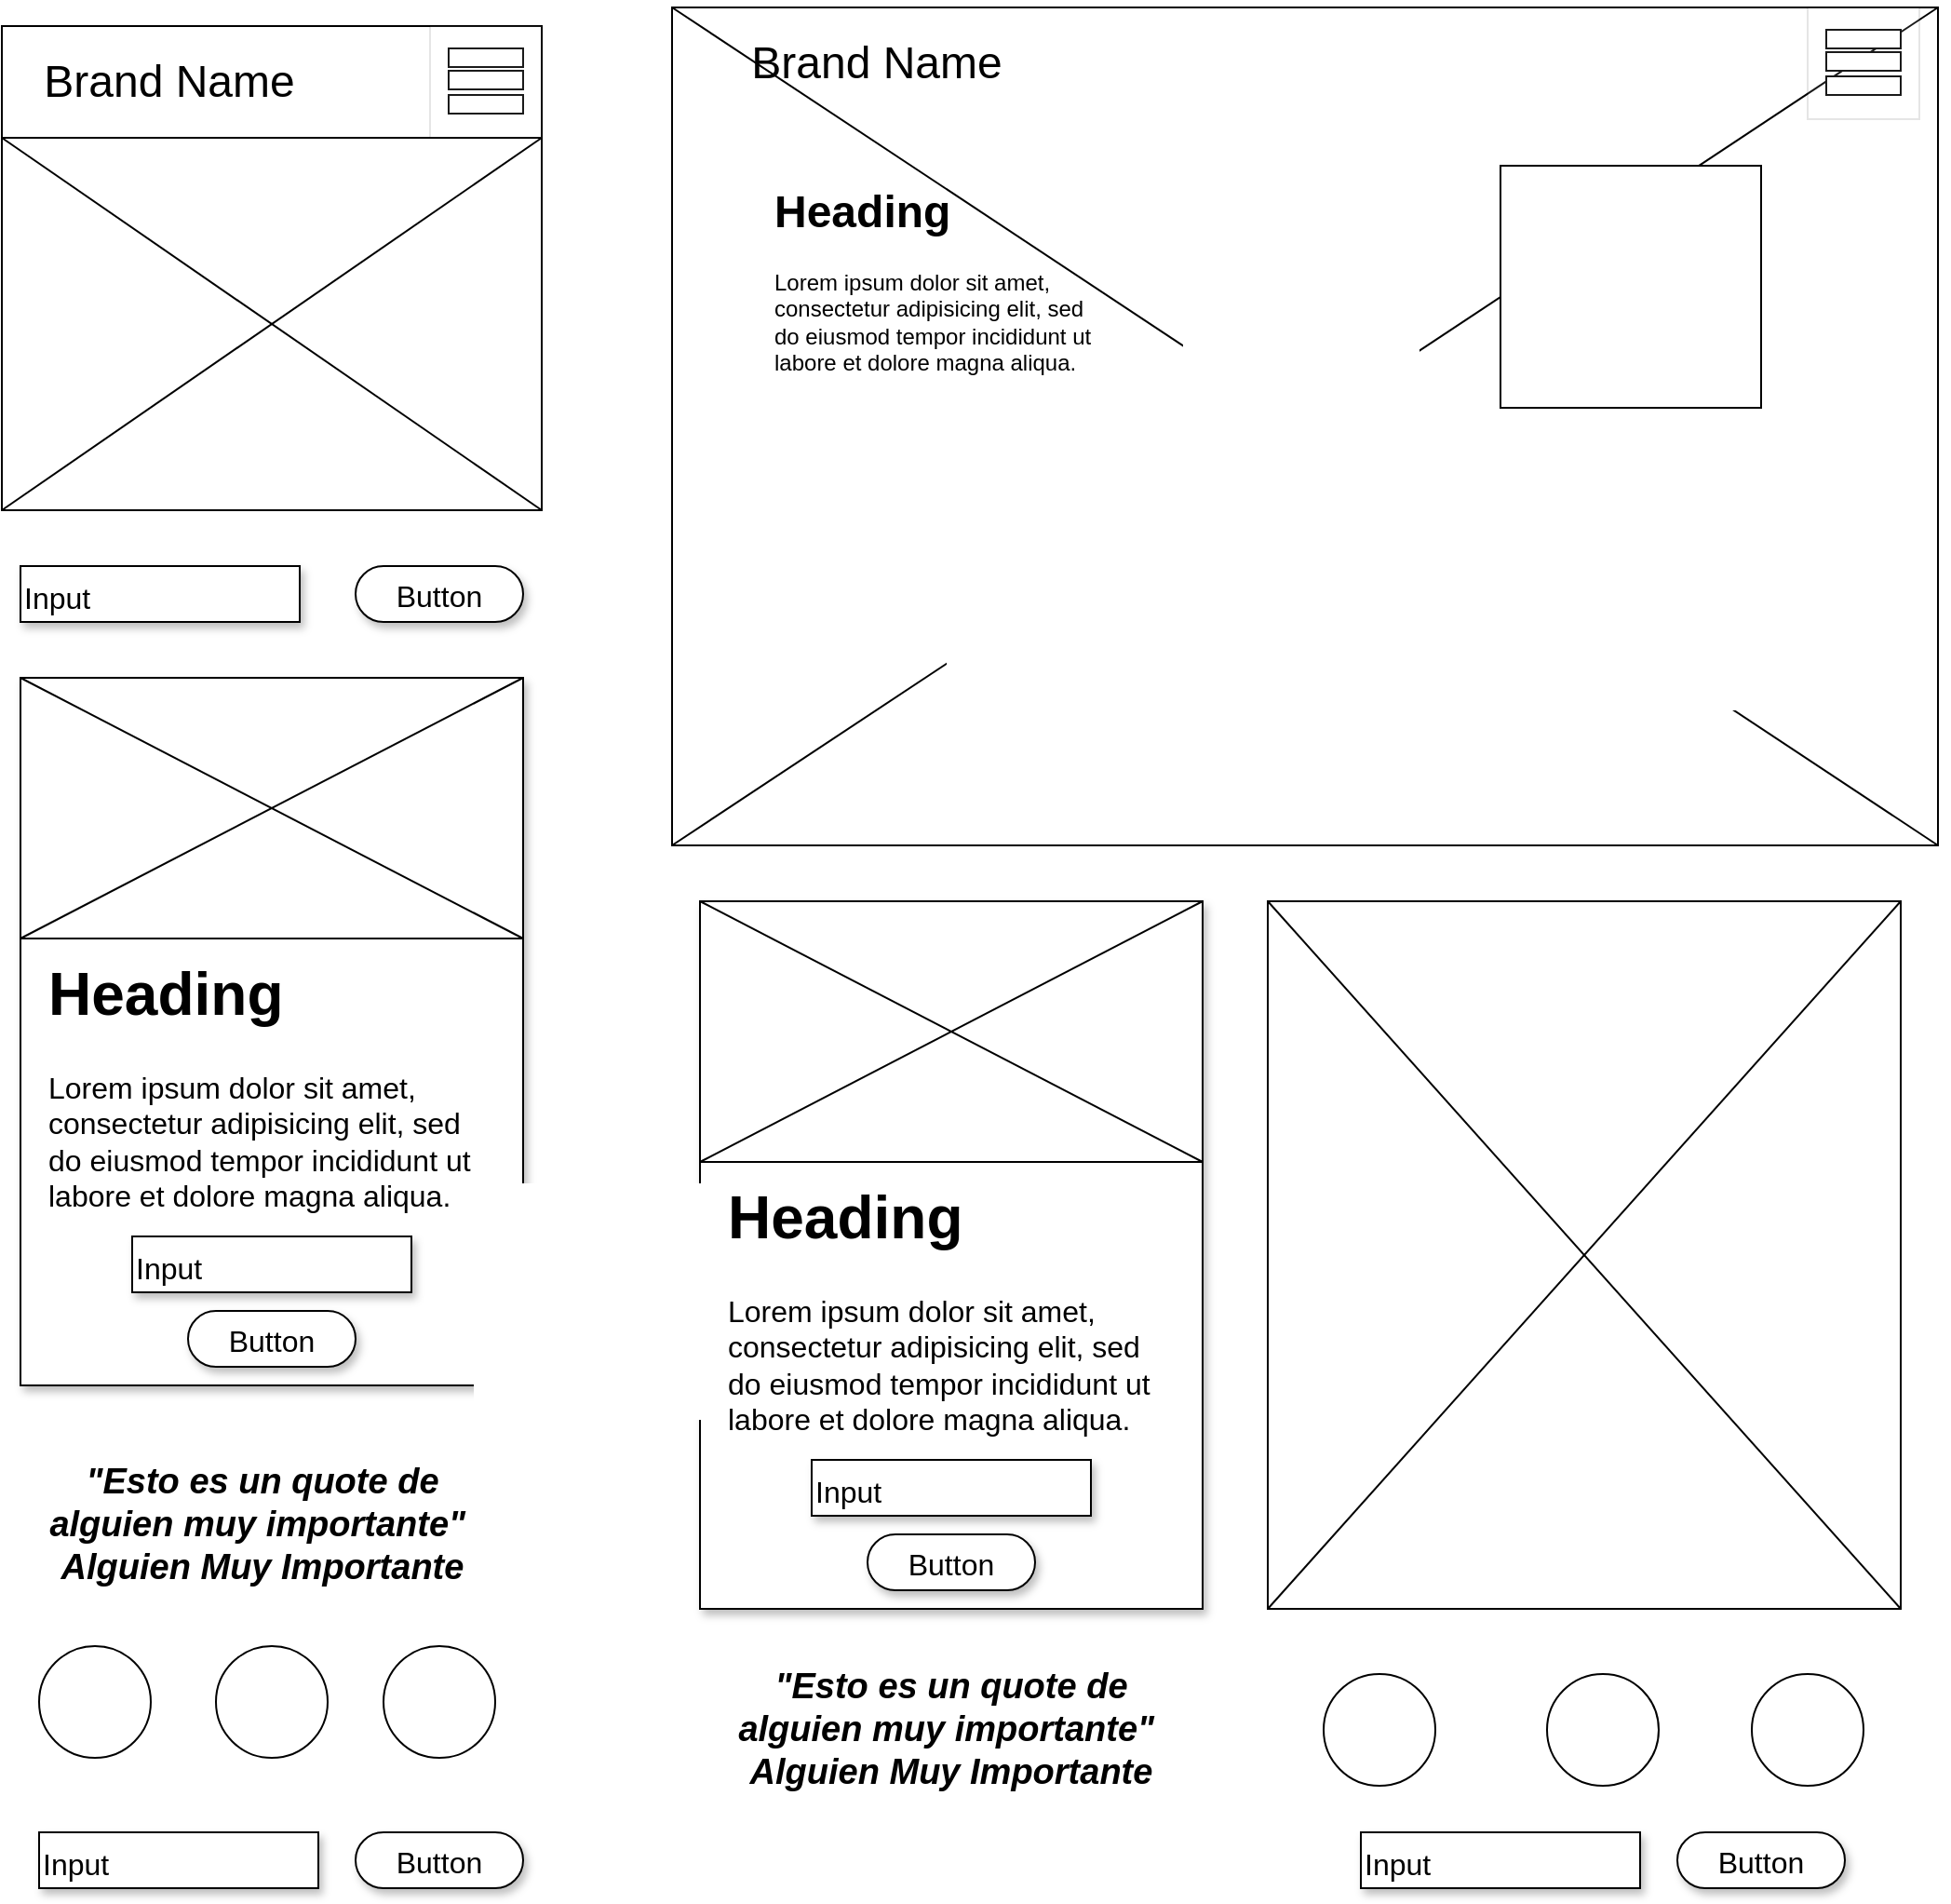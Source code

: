 <mxfile version="14.2.7" type="device"><diagram id="aslhxc_lb8tebJ6iHLKU" name="Page-1"><mxGraphModel dx="1221" dy="645" grid="1" gridSize="10" guides="1" tooltips="1" connect="1" arrows="1" fold="1" page="1" pageScale="1" pageWidth="827" pageHeight="1169" math="0" shadow="0"><root><mxCell id="0"/><mxCell id="1" parent="0"/><mxCell id="dHZ7W6y2lu--L34PJnIy-1" value="" style="rounded=0;whiteSpace=wrap;html=1;shadow=1;glass=0;sketch=0;fontSize=16;align=center;" vertex="1" parent="1"><mxGeometry x="415" y="510" width="270" height="380" as="geometry"/></mxCell><mxCell id="dHZ7W6y2lu--L34PJnIy-2" value="" style="rounded=0;whiteSpace=wrap;html=1;" vertex="1" parent="1"><mxGeometry x="40" y="40" width="290" height="60" as="geometry"/></mxCell><mxCell id="dHZ7W6y2lu--L34PJnIy-3" value="Brand Name" style="text;html=1;strokeColor=none;fillColor=none;align=center;verticalAlign=middle;whiteSpace=wrap;rounded=0;fontSize=24;" vertex="1" parent="1"><mxGeometry x="50" y="60" width="160" height="20" as="geometry"/></mxCell><mxCell id="dHZ7W6y2lu--L34PJnIy-4" value="" style="group" vertex="1" connectable="0" parent="1"><mxGeometry x="40" y="100" width="290" height="200" as="geometry"/></mxCell><mxCell id="dHZ7W6y2lu--L34PJnIy-5" value="" style="rounded=0;whiteSpace=wrap;html=1;fontSize=24;" vertex="1" parent="dHZ7W6y2lu--L34PJnIy-4"><mxGeometry width="290" height="200" as="geometry"/></mxCell><mxCell id="dHZ7W6y2lu--L34PJnIy-6" value="" style="endArrow=none;html=1;fontSize=24;entryX=1;entryY=0;entryDx=0;entryDy=0;exitX=0;exitY=1;exitDx=0;exitDy=0;" edge="1" parent="dHZ7W6y2lu--L34PJnIy-4" source="dHZ7W6y2lu--L34PJnIy-5" target="dHZ7W6y2lu--L34PJnIy-5"><mxGeometry width="50" height="50" relative="1" as="geometry"><mxPoint x="48.333" y="566.667" as="sourcePoint"/><mxPoint x="169.167" y="400" as="targetPoint"/></mxGeometry></mxCell><mxCell id="dHZ7W6y2lu--L34PJnIy-7" value="" style="endArrow=none;html=1;fontSize=24;exitX=0;exitY=0;exitDx=0;exitDy=0;entryX=1;entryY=1;entryDx=0;entryDy=0;" edge="1" parent="dHZ7W6y2lu--L34PJnIy-4" source="dHZ7W6y2lu--L34PJnIy-5" target="dHZ7W6y2lu--L34PJnIy-5"><mxGeometry width="50" height="50" relative="1" as="geometry"><mxPoint x="72.5" y="466.667" as="sourcePoint"/><mxPoint x="193.333" y="300" as="targetPoint"/></mxGeometry></mxCell><mxCell id="dHZ7W6y2lu--L34PJnIy-8" value="" style="group" vertex="1" connectable="0" parent="1"><mxGeometry x="270" y="40" width="60" height="60" as="geometry"/></mxCell><mxCell id="dHZ7W6y2lu--L34PJnIy-9" value="" style="rounded=0;whiteSpace=wrap;html=1;container=0;" vertex="1" parent="dHZ7W6y2lu--L34PJnIy-8"><mxGeometry x="10" y="12" width="40" height="10" as="geometry"/></mxCell><mxCell id="dHZ7W6y2lu--L34PJnIy-10" value="" style="rounded=0;whiteSpace=wrap;html=1;container=0;" vertex="1" parent="dHZ7W6y2lu--L34PJnIy-8"><mxGeometry x="10" y="24" width="40" height="10" as="geometry"/></mxCell><mxCell id="dHZ7W6y2lu--L34PJnIy-11" value="" style="rounded=0;whiteSpace=wrap;html=1;container=0;" vertex="1" parent="dHZ7W6y2lu--L34PJnIy-8"><mxGeometry x="10" y="37" width="40" height="10" as="geometry"/></mxCell><mxCell id="dHZ7W6y2lu--L34PJnIy-12" value="" style="rounded=0;whiteSpace=wrap;html=1;fontSize=24;opacity=10;container=0;" vertex="1" parent="dHZ7W6y2lu--L34PJnIy-8"><mxGeometry width="60" height="60" as="geometry"/></mxCell><mxCell id="dHZ7W6y2lu--L34PJnIy-13" value="&lt;font style=&quot;font-size: 16px&quot;&gt;Input&lt;/font&gt;" style="rounded=0;whiteSpace=wrap;html=1;fontSize=24;shadow=1;sketch=0;align=left;" vertex="1" parent="1"><mxGeometry x="50" y="330" width="150" height="30" as="geometry"/></mxCell><mxCell id="dHZ7W6y2lu--L34PJnIy-14" value="&lt;font style=&quot;font-size: 16px;&quot;&gt;Button&lt;/font&gt;" style="rounded=1;whiteSpace=wrap;html=1;shadow=1;sketch=0;fontSize=16;glass=0;arcSize=50;align=center;verticalAlign=middle;spacingTop=1;" vertex="1" parent="1"><mxGeometry x="230" y="330" width="90" height="30" as="geometry"/></mxCell><mxCell id="dHZ7W6y2lu--L34PJnIy-15" value="" style="group;rounded=1;shadow=1;glass=0;sketch=0;fontSize=16;align=center;" vertex="1" connectable="0" parent="1"><mxGeometry x="415" y="510" width="270" height="140" as="geometry"/></mxCell><mxCell id="dHZ7W6y2lu--L34PJnIy-16" value="" style="rounded=0;whiteSpace=wrap;html=1;fontSize=24;" vertex="1" parent="dHZ7W6y2lu--L34PJnIy-15"><mxGeometry width="270" height="140" as="geometry"/></mxCell><mxCell id="dHZ7W6y2lu--L34PJnIy-17" value="" style="endArrow=none;html=1;fontSize=24;entryX=1;entryY=0;entryDx=0;entryDy=0;exitX=0;exitY=1;exitDx=0;exitDy=0;" edge="1" parent="dHZ7W6y2lu--L34PJnIy-15" source="dHZ7W6y2lu--L34PJnIy-16" target="dHZ7W6y2lu--L34PJnIy-16"><mxGeometry width="50" height="50" relative="1" as="geometry"><mxPoint x="45.0" y="396.667" as="sourcePoint"/><mxPoint x="157.5" y="280" as="targetPoint"/></mxGeometry></mxCell><mxCell id="dHZ7W6y2lu--L34PJnIy-18" value="" style="endArrow=none;html=1;fontSize=24;exitX=0;exitY=0;exitDx=0;exitDy=0;entryX=1;entryY=1;entryDx=0;entryDy=0;" edge="1" parent="dHZ7W6y2lu--L34PJnIy-15" source="dHZ7W6y2lu--L34PJnIy-16" target="dHZ7W6y2lu--L34PJnIy-16"><mxGeometry width="50" height="50" relative="1" as="geometry"><mxPoint x="67.5" y="326.667" as="sourcePoint"/><mxPoint x="180.0" y="210" as="targetPoint"/></mxGeometry></mxCell><mxCell id="dHZ7W6y2lu--L34PJnIy-19" value="&lt;h1&gt;Heading&lt;/h1&gt;&lt;p&gt;Lorem ipsum dolor sit amet, consectetur adipisicing elit, sed do eiusmod tempor incididunt ut labore et dolore magna aliqua.&lt;/p&gt;" style="text;html=1;strokeColor=none;fillColor=none;spacing=5;spacingTop=-20;whiteSpace=wrap;overflow=hidden;rounded=0;shadow=1;glass=0;sketch=0;fontSize=16;align=left;" vertex="1" parent="1"><mxGeometry x="425" y="650" width="250" height="150" as="geometry"/></mxCell><mxCell id="dHZ7W6y2lu--L34PJnIy-20" value="&lt;font style=&quot;font-size: 16px&quot;&gt;Input&lt;/font&gt;" style="rounded=0;whiteSpace=wrap;html=1;fontSize=24;shadow=1;sketch=0;align=left;" vertex="1" parent="1"><mxGeometry x="475" y="810" width="150" height="30" as="geometry"/></mxCell><mxCell id="dHZ7W6y2lu--L34PJnIy-21" value="&lt;font style=&quot;font-size: 16px;&quot;&gt;Button&lt;/font&gt;" style="rounded=1;whiteSpace=wrap;html=1;shadow=1;sketch=0;fontSize=16;glass=0;arcSize=50;align=center;verticalAlign=middle;spacingTop=1;" vertex="1" parent="1"><mxGeometry x="505" y="850" width="90" height="30" as="geometry"/></mxCell><mxCell id="dHZ7W6y2lu--L34PJnIy-22" value="" style="group;rounded=1;shadow=1;glass=0;sketch=0;fontSize=16;align=left;" vertex="1" connectable="0" parent="1"><mxGeometry x="400" y="30" width="680" height="450" as="geometry"/></mxCell><mxCell id="dHZ7W6y2lu--L34PJnIy-23" value="" style="rounded=0;whiteSpace=wrap;html=1;fontSize=24;" vertex="1" parent="dHZ7W6y2lu--L34PJnIy-22"><mxGeometry width="680.0" height="450" as="geometry"/></mxCell><mxCell id="dHZ7W6y2lu--L34PJnIy-24" value="" style="endArrow=none;html=1;fontSize=24;entryX=1;entryY=0;entryDx=0;entryDy=0;exitX=0;exitY=1;exitDx=0;exitDy=0;" edge="1" parent="dHZ7W6y2lu--L34PJnIy-22" source="dHZ7W6y2lu--L34PJnIy-23" target="dHZ7W6y2lu--L34PJnIy-23"><mxGeometry width="50" height="50" relative="1" as="geometry"><mxPoint x="113.333" y="1275.0" as="sourcePoint"/><mxPoint x="396.667" y="900" as="targetPoint"/></mxGeometry></mxCell><mxCell id="dHZ7W6y2lu--L34PJnIy-25" value="" style="endArrow=none;html=1;fontSize=24;exitX=0;exitY=0;exitDx=0;exitDy=0;entryX=1;entryY=1;entryDx=0;entryDy=0;" edge="1" parent="dHZ7W6y2lu--L34PJnIy-22" source="dHZ7W6y2lu--L34PJnIy-23" target="dHZ7W6y2lu--L34PJnIy-23"><mxGeometry width="50" height="50" relative="1" as="geometry"><mxPoint x="170.0" y="1050" as="sourcePoint"/><mxPoint x="453.333" y="675" as="targetPoint"/></mxGeometry></mxCell><mxCell id="dHZ7W6y2lu--L34PJnIy-27" value="" style="group;rounded=1;shadow=1;glass=0;sketch=0;fontSize=16;align=left;" vertex="1" connectable="0" parent="dHZ7W6y2lu--L34PJnIy-22"><mxGeometry x="610" width="60" height="60" as="geometry"/></mxCell><mxCell id="dHZ7W6y2lu--L34PJnIy-28" value="" style="rounded=0;whiteSpace=wrap;html=1;container=0;" vertex="1" parent="dHZ7W6y2lu--L34PJnIy-27"><mxGeometry x="10" y="12" width="40" height="10" as="geometry"/></mxCell><mxCell id="dHZ7W6y2lu--L34PJnIy-29" value="" style="rounded=0;whiteSpace=wrap;html=1;container=0;" vertex="1" parent="dHZ7W6y2lu--L34PJnIy-27"><mxGeometry x="10" y="24" width="40" height="10" as="geometry"/></mxCell><mxCell id="dHZ7W6y2lu--L34PJnIy-30" value="" style="rounded=0;whiteSpace=wrap;html=1;container=0;" vertex="1" parent="dHZ7W6y2lu--L34PJnIy-27"><mxGeometry x="10" y="37" width="40" height="10" as="geometry"/></mxCell><mxCell id="dHZ7W6y2lu--L34PJnIy-31" value="" style="rounded=0;whiteSpace=wrap;html=1;fontSize=24;opacity=10;container=0;" vertex="1" parent="dHZ7W6y2lu--L34PJnIy-27"><mxGeometry width="60" height="60" as="geometry"/></mxCell><mxCell id="dHZ7W6y2lu--L34PJnIy-32" value="Brand Name" style="text;html=1;strokeColor=none;fillColor=none;align=center;verticalAlign=middle;whiteSpace=wrap;rounded=0;fontSize=24;" vertex="1" parent="dHZ7W6y2lu--L34PJnIy-22"><mxGeometry x="30" y="20" width="160" height="20" as="geometry"/></mxCell><mxCell id="dHZ7W6y2lu--L34PJnIy-59" value="" style="rounded=0;whiteSpace=wrap;html=1;rotation=-90;" vertex="1" parent="dHZ7W6y2lu--L34PJnIy-22"><mxGeometry x="450" y="80" width="130" height="140" as="geometry"/></mxCell><mxCell id="dHZ7W6y2lu--L34PJnIy-60" value="&lt;h1&gt;Heading&lt;/h1&gt;&lt;p&gt;Lorem ipsum dolor sit amet, consectetur adipisicing elit, sed do eiusmod tempor incididunt ut labore et dolore magna aliqua.&lt;/p&gt;" style="text;html=1;strokeColor=none;fillColor=none;spacing=5;spacingTop=-20;whiteSpace=wrap;overflow=hidden;rounded=0;" vertex="1" parent="dHZ7W6y2lu--L34PJnIy-22"><mxGeometry x="50" y="90" width="190" height="120" as="geometry"/></mxCell><mxCell id="dHZ7W6y2lu--L34PJnIy-34" value="" style="group;rounded=1;shadow=1;glass=0;sketch=0;fontSize=16;align=left;" vertex="1" connectable="0" parent="1"><mxGeometry x="720" y="510" width="340" height="380" as="geometry"/></mxCell><mxCell id="dHZ7W6y2lu--L34PJnIy-35" value="" style="rounded=0;whiteSpace=wrap;html=1;fontSize=24;" vertex="1" parent="dHZ7W6y2lu--L34PJnIy-34"><mxGeometry width="340.0" height="380" as="geometry"/></mxCell><mxCell id="dHZ7W6y2lu--L34PJnIy-36" value="" style="endArrow=none;html=1;fontSize=24;entryX=1;entryY=0;entryDx=0;entryDy=0;exitX=0;exitY=1;exitDx=0;exitDy=0;" edge="1" parent="dHZ7W6y2lu--L34PJnIy-34" source="dHZ7W6y2lu--L34PJnIy-35" target="dHZ7W6y2lu--L34PJnIy-35"><mxGeometry width="50" height="50" relative="1" as="geometry"><mxPoint x="56.667" y="1076.667" as="sourcePoint"/><mxPoint x="198.333" y="760" as="targetPoint"/></mxGeometry></mxCell><mxCell id="dHZ7W6y2lu--L34PJnIy-37" value="" style="endArrow=none;html=1;fontSize=24;exitX=0;exitY=0;exitDx=0;exitDy=0;entryX=1;entryY=1;entryDx=0;entryDy=0;" edge="1" parent="dHZ7W6y2lu--L34PJnIy-34" source="dHZ7W6y2lu--L34PJnIy-35" target="dHZ7W6y2lu--L34PJnIy-35"><mxGeometry width="50" height="50" relative="1" as="geometry"><mxPoint x="85.0" y="886.667" as="sourcePoint"/><mxPoint x="226.667" y="570" as="targetPoint"/></mxGeometry></mxCell><mxCell id="dHZ7W6y2lu--L34PJnIy-38" value="" style="rounded=0;whiteSpace=wrap;html=1;shadow=1;glass=0;sketch=0;fontSize=16;align=center;" vertex="1" parent="1"><mxGeometry x="50" y="390" width="270" height="380" as="geometry"/></mxCell><mxCell id="dHZ7W6y2lu--L34PJnIy-39" value="" style="group;rounded=1;shadow=1;glass=0;sketch=0;fontSize=16;align=center;" vertex="1" connectable="0" parent="1"><mxGeometry x="50" y="390" width="270" height="140" as="geometry"/></mxCell><mxCell id="dHZ7W6y2lu--L34PJnIy-40" value="" style="rounded=0;whiteSpace=wrap;html=1;fontSize=24;" vertex="1" parent="dHZ7W6y2lu--L34PJnIy-39"><mxGeometry width="270" height="140" as="geometry"/></mxCell><mxCell id="dHZ7W6y2lu--L34PJnIy-41" value="" style="endArrow=none;html=1;fontSize=24;entryX=1;entryY=0;entryDx=0;entryDy=0;exitX=0;exitY=1;exitDx=0;exitDy=0;" edge="1" parent="dHZ7W6y2lu--L34PJnIy-39" source="dHZ7W6y2lu--L34PJnIy-40" target="dHZ7W6y2lu--L34PJnIy-40"><mxGeometry width="50" height="50" relative="1" as="geometry"><mxPoint x="45.0" y="396.667" as="sourcePoint"/><mxPoint x="157.5" y="280" as="targetPoint"/></mxGeometry></mxCell><mxCell id="dHZ7W6y2lu--L34PJnIy-42" value="" style="endArrow=none;html=1;fontSize=24;exitX=0;exitY=0;exitDx=0;exitDy=0;entryX=1;entryY=1;entryDx=0;entryDy=0;" edge="1" parent="dHZ7W6y2lu--L34PJnIy-39" source="dHZ7W6y2lu--L34PJnIy-40" target="dHZ7W6y2lu--L34PJnIy-40"><mxGeometry width="50" height="50" relative="1" as="geometry"><mxPoint x="67.5" y="326.667" as="sourcePoint"/><mxPoint x="180.0" y="210" as="targetPoint"/></mxGeometry></mxCell><mxCell id="dHZ7W6y2lu--L34PJnIy-43" value="&lt;h1&gt;Heading&lt;/h1&gt;&lt;p&gt;Lorem ipsum dolor sit amet, consectetur adipisicing elit, sed do eiusmod tempor incididunt ut labore et dolore magna aliqua.&lt;/p&gt;" style="text;html=1;strokeColor=none;fillColor=none;spacing=5;spacingTop=-20;whiteSpace=wrap;overflow=hidden;rounded=0;shadow=1;glass=0;sketch=0;fontSize=16;align=left;" vertex="1" parent="1"><mxGeometry x="60" y="530" width="250" height="150" as="geometry"/></mxCell><mxCell id="dHZ7W6y2lu--L34PJnIy-44" value="&lt;font style=&quot;font-size: 16px&quot;&gt;Input&lt;/font&gt;" style="rounded=0;whiteSpace=wrap;html=1;fontSize=24;shadow=1;sketch=0;align=left;" vertex="1" parent="1"><mxGeometry x="110" y="690" width="150" height="30" as="geometry"/></mxCell><mxCell id="dHZ7W6y2lu--L34PJnIy-45" value="&lt;font style=&quot;font-size: 16px;&quot;&gt;Button&lt;/font&gt;" style="rounded=1;whiteSpace=wrap;html=1;shadow=1;sketch=0;fontSize=16;glass=0;arcSize=50;align=center;verticalAlign=middle;spacingTop=1;" vertex="1" parent="1"><mxGeometry x="140" y="730" width="90" height="30" as="geometry"/></mxCell><mxCell id="dHZ7W6y2lu--L34PJnIy-46" value="&quot;Esto es un quote de alguien muy importante&quot;&amp;nbsp;&lt;br style=&quot;font-size: 19px;&quot;&gt;Alguien Muy Importante" style="text;html=1;strokeColor=none;fillColor=none;align=center;verticalAlign=middle;whiteSpace=wrap;rounded=0;shadow=1;glass=0;sketch=0;fontSize=19;fontStyle=3" vertex="1" parent="1"><mxGeometry x="60" y="810" width="240" height="70" as="geometry"/></mxCell><mxCell id="dHZ7W6y2lu--L34PJnIy-47" value="" style="ellipse;whiteSpace=wrap;html=1;aspect=fixed;rounded=1;shadow=0;glass=0;sketch=0;fontSize=19;align=left;" vertex="1" parent="1"><mxGeometry x="60" y="910" width="60" height="60" as="geometry"/></mxCell><mxCell id="dHZ7W6y2lu--L34PJnIy-48" value="" style="ellipse;whiteSpace=wrap;html=1;aspect=fixed;rounded=1;shadow=0;glass=0;sketch=0;fontSize=19;align=left;" vertex="1" parent="1"><mxGeometry x="155" y="910" width="60" height="60" as="geometry"/></mxCell><mxCell id="dHZ7W6y2lu--L34PJnIy-49" value="" style="ellipse;whiteSpace=wrap;html=1;aspect=fixed;rounded=1;shadow=0;glass=0;sketch=0;fontSize=19;align=left;" vertex="1" parent="1"><mxGeometry x="245" y="910" width="60" height="60" as="geometry"/></mxCell><mxCell id="dHZ7W6y2lu--L34PJnIy-50" value="&lt;font style=&quot;font-size: 16px&quot;&gt;Input&lt;/font&gt;" style="rounded=0;whiteSpace=wrap;html=1;fontSize=24;shadow=1;sketch=0;align=left;" vertex="1" parent="1"><mxGeometry x="60" y="1010" width="150" height="30" as="geometry"/></mxCell><mxCell id="dHZ7W6y2lu--L34PJnIy-51" value="&lt;font style=&quot;font-size: 16px;&quot;&gt;Button&lt;/font&gt;" style="rounded=1;whiteSpace=wrap;html=1;shadow=1;sketch=0;fontSize=16;glass=0;arcSize=50;align=center;verticalAlign=middle;spacingTop=1;" vertex="1" parent="1"><mxGeometry x="230" y="1010" width="90" height="30" as="geometry"/></mxCell><mxCell id="dHZ7W6y2lu--L34PJnIy-52" value="&quot;Esto es un quote de alguien muy importante&quot;&amp;nbsp;&lt;br style=&quot;font-size: 19px;&quot;&gt;Alguien Muy Importante" style="text;html=1;strokeColor=none;fillColor=none;align=center;verticalAlign=middle;whiteSpace=wrap;rounded=0;shadow=1;glass=0;sketch=0;fontSize=19;fontStyle=3" vertex="1" parent="1"><mxGeometry x="430" y="920" width="240" height="70" as="geometry"/></mxCell><mxCell id="dHZ7W6y2lu--L34PJnIy-53" value="" style="ellipse;whiteSpace=wrap;html=1;aspect=fixed;rounded=1;shadow=0;glass=0;sketch=0;fontSize=19;align=left;" vertex="1" parent="1"><mxGeometry x="750" y="925" width="60" height="60" as="geometry"/></mxCell><mxCell id="dHZ7W6y2lu--L34PJnIy-54" value="" style="ellipse;whiteSpace=wrap;html=1;aspect=fixed;rounded=1;shadow=0;glass=0;sketch=0;fontSize=19;align=left;" vertex="1" parent="1"><mxGeometry x="870" y="925" width="60" height="60" as="geometry"/></mxCell><mxCell id="dHZ7W6y2lu--L34PJnIy-55" value="" style="ellipse;whiteSpace=wrap;html=1;aspect=fixed;rounded=1;shadow=0;glass=0;sketch=0;fontSize=19;align=left;" vertex="1" parent="1"><mxGeometry x="980" y="925" width="60" height="60" as="geometry"/></mxCell><mxCell id="dHZ7W6y2lu--L34PJnIy-56" value="&lt;font style=&quot;font-size: 16px&quot;&gt;Input&lt;/font&gt;" style="rounded=0;whiteSpace=wrap;html=1;fontSize=24;shadow=1;sketch=0;align=left;" vertex="1" parent="1"><mxGeometry x="770" y="1010" width="150" height="30" as="geometry"/></mxCell><mxCell id="dHZ7W6y2lu--L34PJnIy-57" value="&lt;font style=&quot;font-size: 16px;&quot;&gt;Button&lt;/font&gt;" style="rounded=1;whiteSpace=wrap;html=1;shadow=1;sketch=0;fontSize=16;glass=0;arcSize=50;align=center;verticalAlign=middle;spacingTop=1;" vertex="1" parent="1"><mxGeometry x="940" y="1010" width="90" height="30" as="geometry"/></mxCell></root></mxGraphModel></diagram></mxfile>